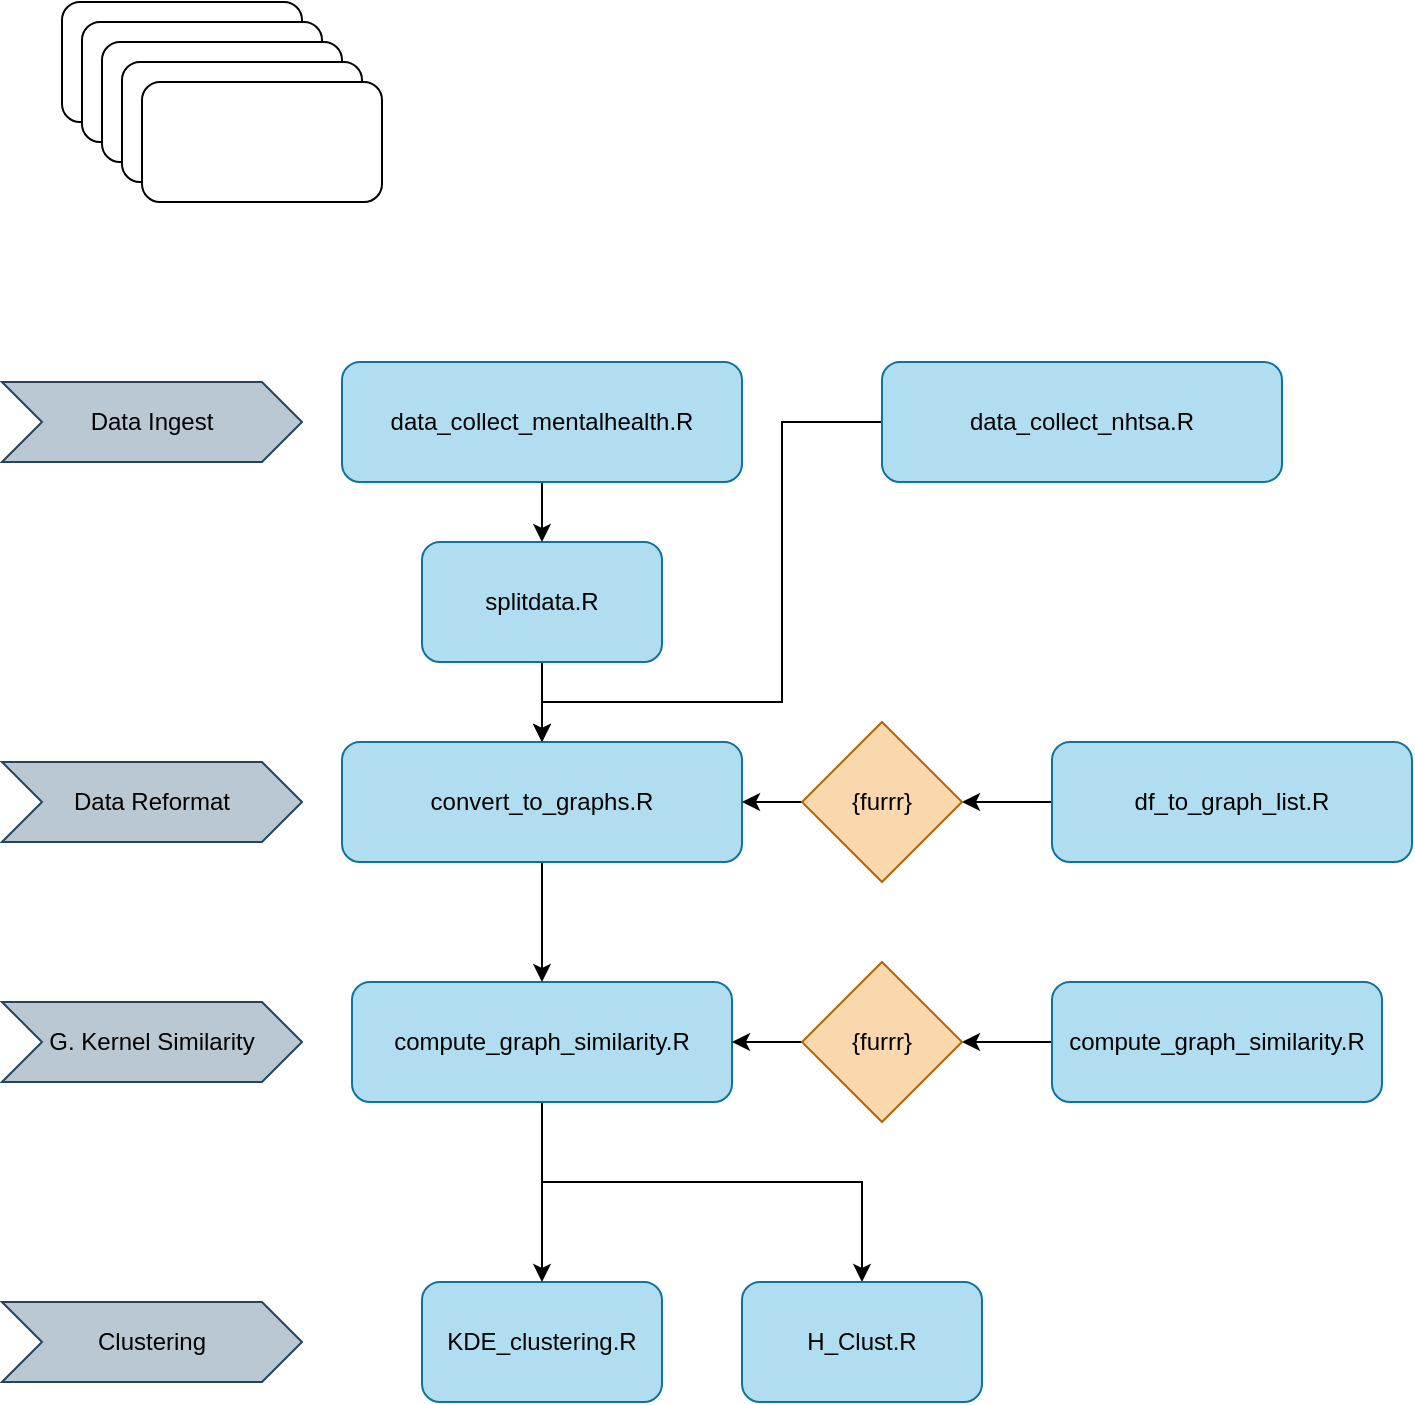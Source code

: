 <mxfile version="13.3.5" type="device"><diagram id="DI8qpGc-5sknmfjHDZj9" name="Page-1"><mxGraphModel dx="946" dy="725" grid="1" gridSize="10" guides="1" tooltips="1" connect="1" arrows="1" fold="1" page="1" pageScale="1" pageWidth="850" pageHeight="1100" math="0" shadow="0"><root><mxCell id="0"/><mxCell id="1" parent="0"/><mxCell id="7ZAS1kC42kmFrAZp0_V7-1" value="" style="rounded=1;whiteSpace=wrap;html=1;" parent="1" vertex="1"><mxGeometry x="60" y="60" width="120" height="60" as="geometry"/></mxCell><mxCell id="7ZAS1kC42kmFrAZp0_V7-2" value="" style="rounded=1;whiteSpace=wrap;html=1;" parent="1" vertex="1"><mxGeometry x="70" y="70" width="120" height="60" as="geometry"/></mxCell><mxCell id="7ZAS1kC42kmFrAZp0_V7-3" value="" style="rounded=1;whiteSpace=wrap;html=1;" parent="1" vertex="1"><mxGeometry x="80" y="80" width="120" height="60" as="geometry"/></mxCell><mxCell id="7ZAS1kC42kmFrAZp0_V7-4" value="" style="rounded=1;whiteSpace=wrap;html=1;" parent="1" vertex="1"><mxGeometry x="90" y="90" width="120" height="60" as="geometry"/></mxCell><mxCell id="7ZAS1kC42kmFrAZp0_V7-5" value="" style="rounded=1;whiteSpace=wrap;html=1;" parent="1" vertex="1"><mxGeometry x="100" y="100" width="120" height="60" as="geometry"/></mxCell><mxCell id="7ZAS1kC42kmFrAZp0_V7-6" value="KDE_clustering.R" style="rounded=1;whiteSpace=wrap;html=1;fillColor=#b1ddf0;strokeColor=#10739e;" parent="1" vertex="1"><mxGeometry x="240" y="700" width="120" height="60" as="geometry"/></mxCell><mxCell id="7ZAS1kC42kmFrAZp0_V7-28" value="" style="edgeStyle=orthogonalEdgeStyle;rounded=0;orthogonalLoop=1;jettySize=auto;html=1;entryX=0.5;entryY=0;entryDx=0;entryDy=0;" parent="1" source="7ZAS1kC42kmFrAZp0_V7-7" edge="1" target="7ZAS1kC42kmFrAZp0_V7-6"><mxGeometry relative="1" as="geometry"><mxPoint x="300.0" y="680.0" as="targetPoint"/></mxGeometry></mxCell><mxCell id="orIGI6jz5l-V1sgPxdX4-10" style="edgeStyle=orthogonalEdgeStyle;rounded=0;orthogonalLoop=1;jettySize=auto;html=1;" edge="1" parent="1" source="7ZAS1kC42kmFrAZp0_V7-7" target="orIGI6jz5l-V1sgPxdX4-9"><mxGeometry relative="1" as="geometry"><Array as="points"><mxPoint x="300" y="650"/><mxPoint x="460" y="650"/></Array></mxGeometry></mxCell><mxCell id="7ZAS1kC42kmFrAZp0_V7-7" value="compute_graph_similarity.R" style="rounded=1;whiteSpace=wrap;html=1;fillColor=#b1ddf0;strokeColor=#10739e;" parent="1" vertex="1"><mxGeometry x="205" y="550" width="190" height="60" as="geometry"/></mxCell><mxCell id="7ZAS1kC42kmFrAZp0_V7-24" value="" style="edgeStyle=orthogonalEdgeStyle;rounded=0;orthogonalLoop=1;jettySize=auto;html=1;" parent="1" source="7ZAS1kC42kmFrAZp0_V7-8" target="7ZAS1kC42kmFrAZp0_V7-23" edge="1"><mxGeometry relative="1" as="geometry"/></mxCell><mxCell id="7ZAS1kC42kmFrAZp0_V7-8" value="compute_graph_similarity.R" style="rounded=1;whiteSpace=wrap;html=1;fillColor=#b1ddf0;strokeColor=#10739e;" parent="1" vertex="1"><mxGeometry x="555" y="550" width="165" height="60" as="geometry"/></mxCell><mxCell id="7ZAS1kC42kmFrAZp0_V7-22" style="edgeStyle=orthogonalEdgeStyle;rounded=0;orthogonalLoop=1;jettySize=auto;html=1;exitX=0.5;exitY=1;exitDx=0;exitDy=0;" parent="1" source="7ZAS1kC42kmFrAZp0_V7-9" target="7ZAS1kC42kmFrAZp0_V7-11" edge="1"><mxGeometry relative="1" as="geometry"/></mxCell><mxCell id="7ZAS1kC42kmFrAZp0_V7-9" value="splitdata.R" style="rounded=1;whiteSpace=wrap;html=1;fillColor=#b1ddf0;strokeColor=#10739e;" parent="1" vertex="1"><mxGeometry x="240" y="330" width="120" height="60" as="geometry"/></mxCell><mxCell id="7ZAS1kC42kmFrAZp0_V7-18" value="" style="edgeStyle=orthogonalEdgeStyle;rounded=0;orthogonalLoop=1;jettySize=auto;html=1;" parent="1" source="7ZAS1kC42kmFrAZp0_V7-10" target="7ZAS1kC42kmFrAZp0_V7-17" edge="1"><mxGeometry relative="1" as="geometry"/></mxCell><mxCell id="7ZAS1kC42kmFrAZp0_V7-10" value="df_to_graph_list.R" style="rounded=1;whiteSpace=wrap;html=1;fillColor=#b1ddf0;strokeColor=#10739e;" parent="1" vertex="1"><mxGeometry x="555" y="430" width="180" height="60" as="geometry"/></mxCell><mxCell id="7ZAS1kC42kmFrAZp0_V7-25" value="" style="edgeStyle=orthogonalEdgeStyle;rounded=0;orthogonalLoop=1;jettySize=auto;html=1;" parent="1" source="7ZAS1kC42kmFrAZp0_V7-11" target="7ZAS1kC42kmFrAZp0_V7-7" edge="1"><mxGeometry relative="1" as="geometry"/></mxCell><mxCell id="7ZAS1kC42kmFrAZp0_V7-11" value="convert_to_graphs.R" style="rounded=1;whiteSpace=wrap;html=1;fillColor=#b1ddf0;strokeColor=#10739e;" parent="1" vertex="1"><mxGeometry x="200" y="430" width="200" height="60" as="geometry"/></mxCell><mxCell id="7ZAS1kC42kmFrAZp0_V7-21" value="" style="edgeStyle=orthogonalEdgeStyle;rounded=0;orthogonalLoop=1;jettySize=auto;html=1;" parent="1" source="7ZAS1kC42kmFrAZp0_V7-12" target="7ZAS1kC42kmFrAZp0_V7-9" edge="1"><mxGeometry relative="1" as="geometry"/></mxCell><mxCell id="7ZAS1kC42kmFrAZp0_V7-12" value="data_collect_mentalhealth.R" style="rounded=1;whiteSpace=wrap;html=1;fillColor=#b1ddf0;strokeColor=#10739e;" parent="1" vertex="1"><mxGeometry x="200" y="240" width="200" height="60" as="geometry"/></mxCell><mxCell id="7ZAS1kC42kmFrAZp0_V7-19" value="" style="edgeStyle=orthogonalEdgeStyle;rounded=0;orthogonalLoop=1;jettySize=auto;html=1;" parent="1" source="7ZAS1kC42kmFrAZp0_V7-17" target="7ZAS1kC42kmFrAZp0_V7-11" edge="1"><mxGeometry relative="1" as="geometry"/></mxCell><mxCell id="7ZAS1kC42kmFrAZp0_V7-17" value="{furrr}" style="rhombus;whiteSpace=wrap;html=1;fillColor=#fad7ac;strokeColor=#b46504;" parent="1" vertex="1"><mxGeometry x="430" y="420" width="80" height="80" as="geometry"/></mxCell><mxCell id="7ZAS1kC42kmFrAZp0_V7-26" value="" style="edgeStyle=orthogonalEdgeStyle;rounded=0;orthogonalLoop=1;jettySize=auto;html=1;" parent="1" source="7ZAS1kC42kmFrAZp0_V7-23" target="7ZAS1kC42kmFrAZp0_V7-7" edge="1"><mxGeometry relative="1" as="geometry"/></mxCell><mxCell id="7ZAS1kC42kmFrAZp0_V7-23" value="{furrr}" style="rhombus;whiteSpace=wrap;html=1;fillColor=#fad7ac;strokeColor=#b46504;" parent="1" vertex="1"><mxGeometry x="430" y="540" width="80" height="80" as="geometry"/></mxCell><mxCell id="orIGI6jz5l-V1sgPxdX4-1" value="Data Ingest" style="shape=step;perimeter=stepPerimeter;whiteSpace=wrap;html=1;fixedSize=1;fillColor=#bac8d3;strokeColor=#23445d;" vertex="1" parent="1"><mxGeometry x="30" y="250" width="150" height="40" as="geometry"/></mxCell><mxCell id="orIGI6jz5l-V1sgPxdX4-2" value="Data Reformat" style="shape=step;perimeter=stepPerimeter;whiteSpace=wrap;html=1;fixedSize=1;fillColor=#bac8d3;strokeColor=#23445d;" vertex="1" parent="1"><mxGeometry x="30" y="440" width="150" height="40" as="geometry"/></mxCell><mxCell id="orIGI6jz5l-V1sgPxdX4-3" value="G. Kernel Similarity" style="shape=step;perimeter=stepPerimeter;whiteSpace=wrap;html=1;fixedSize=1;fillColor=#bac8d3;strokeColor=#23445d;" vertex="1" parent="1"><mxGeometry x="30" y="560" width="150" height="40" as="geometry"/></mxCell><mxCell id="orIGI6jz5l-V1sgPxdX4-4" value="Clustering" style="shape=step;perimeter=stepPerimeter;whiteSpace=wrap;html=1;fixedSize=1;fillColor=#bac8d3;strokeColor=#23445d;" vertex="1" parent="1"><mxGeometry x="30" y="710" width="150" height="40" as="geometry"/></mxCell><mxCell id="orIGI6jz5l-V1sgPxdX4-8" style="edgeStyle=orthogonalEdgeStyle;rounded=0;orthogonalLoop=1;jettySize=auto;html=1;entryX=0.5;entryY=0;entryDx=0;entryDy=0;" edge="1" parent="1" source="orIGI6jz5l-V1sgPxdX4-5" target="7ZAS1kC42kmFrAZp0_V7-11"><mxGeometry relative="1" as="geometry"><Array as="points"><mxPoint x="420" y="270"/><mxPoint x="420" y="410"/><mxPoint x="300" y="410"/></Array></mxGeometry></mxCell><mxCell id="orIGI6jz5l-V1sgPxdX4-5" value="data_collect_nhtsa.R" style="rounded=1;whiteSpace=wrap;html=1;fillColor=#b1ddf0;strokeColor=#10739e;" vertex="1" parent="1"><mxGeometry x="470" y="240" width="200" height="60" as="geometry"/></mxCell><mxCell id="orIGI6jz5l-V1sgPxdX4-9" value="H_Clust.R" style="rounded=1;whiteSpace=wrap;html=1;fillColor=#b1ddf0;strokeColor=#10739e;" vertex="1" parent="1"><mxGeometry x="400" y="700" width="120" height="60" as="geometry"/></mxCell></root></mxGraphModel></diagram></mxfile>